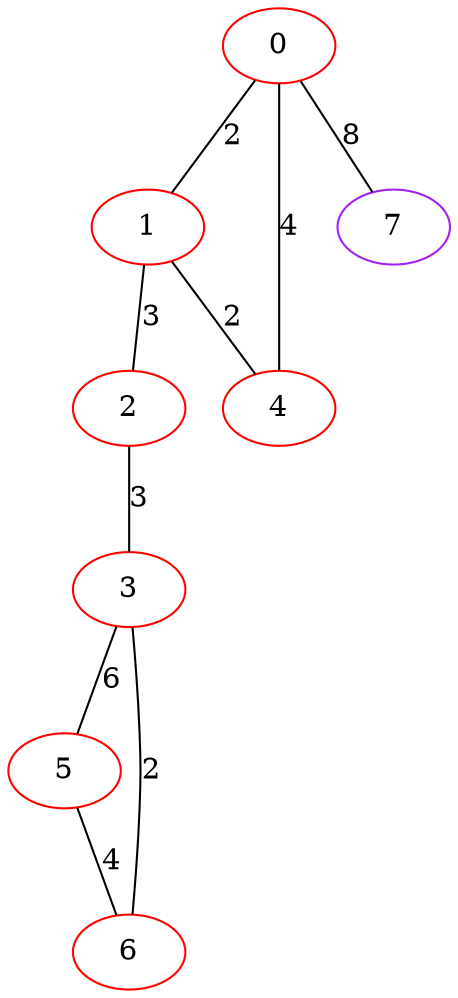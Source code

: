 graph "" {
0 [color=red, weight=1];
1 [color=red, weight=1];
2 [color=red, weight=1];
3 [color=red, weight=1];
4 [color=red, weight=1];
5 [color=red, weight=1];
6 [color=red, weight=1];
7 [color=purple, weight=4];
0 -- 1  [key=0, label=2];
0 -- 4  [key=0, label=4];
0 -- 7  [key=0, label=8];
1 -- 2  [key=0, label=3];
1 -- 4  [key=0, label=2];
2 -- 3  [key=0, label=3];
3 -- 5  [key=0, label=6];
3 -- 6  [key=0, label=2];
5 -- 6  [key=0, label=4];
}
